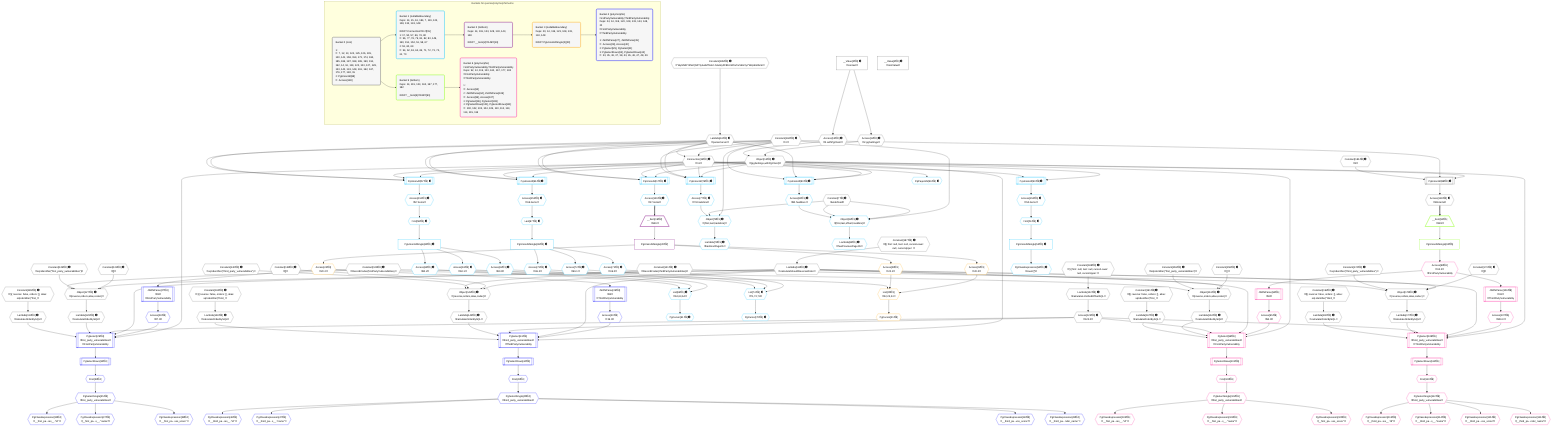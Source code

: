 %%{init: {'themeVariables': { 'fontSize': '12px'}}}%%
graph TD
    classDef path fill:#eee,stroke:#000,color:#000
    classDef plan fill:#fff,stroke-width:1px,color:#000
    classDef itemplan fill:#fff,stroke-width:2px,color:#000
    classDef unbatchedplan fill:#dff,stroke-width:1px,color:#000
    classDef sideeffectplan fill:#fcc,stroke-width:2px,color:#000
    classDef bucket fill:#f6f6f6,color:#000,stroke-width:2px,text-align:left


    %% plan dependencies
    Object127{{"Object[127∈0] ➊<br />ᐸ{reverse,orders,alias,codec}ᐳ"}}:::plan
    Lambda119{{"Lambda[119∈0] ➊<br />ᐸcalculateShouldReverseOrderᐳ"}}:::plan
    Constant124{{"Constant[124∈0] ➊<br />ᐸ[]ᐳ"}}:::plan
    Constant125{{"Constant[125∈0] ➊<br />ᐸsql.identifier(”first_party_vulnerabilities”)ᐳ"}}:::plan
    Constant126{{"Constant[126∈0] ➊<br />ᐸRecordCodec(firstPartyVulnerabilities)ᐳ"}}:::plan
    Lambda119 & Constant124 & Constant125 & Constant126 --> Object127
    Object142{{"Object[142∈0] ➊<br />ᐸ{reverse,orders,alias,codec}ᐳ"}}:::plan
    Constant139{{"Constant[139∈0] ➊<br />ᐸ[]ᐳ"}}:::plan
    Constant140{{"Constant[140∈0] ➊<br />ᐸsql.identifier(”third_party_vulnerabilities”)ᐳ"}}:::plan
    Constant141{{"Constant[141∈0] ➊<br />ᐸRecordCodec(thirdPartyVulnerabilities)ᐳ"}}:::plan
    Lambda119 & Constant139 & Constant140 & Constant141 --> Object142
    Object161{{"Object[161∈0] ➊<br />ᐸ{reverse,orders,alias,codec}ᐳ"}}:::plan
    Constant158{{"Constant[158∈0] ➊<br />ᐸ[]ᐳ"}}:::plan
    Constant159{{"Constant[159∈0] ➊<br />ᐸsql.identifier(”first_party_vulnerabilities”)ᐳ"}}:::plan
    Lambda119 & Constant158 & Constant159 & Constant126 --> Object161
    Object176{{"Object[176∈0] ➊<br />ᐸ{reverse,orders,alias,codec}ᐳ"}}:::plan
    Constant173{{"Constant[173∈0] ➊<br />ᐸ[]ᐳ"}}:::plan
    Constant174{{"Constant[174∈0] ➊<br />ᐸsql.identifier(”third_party_vulnerabilities”)ᐳ"}}:::plan
    Lambda119 & Constant173 & Constant174 & Constant141 --> Object176
    PgUnionAll88[["PgUnionAll[88∈0] ➊"]]:::plan
    Object14{{"Object[14∈0] ➊<br />ᐸ{pgSettings,withPgClient}ᐳ"}}:::plan
    Constant184{{"Constant[184∈0] ➊<br />ᐸ3ᐳ"}}:::plan
    Constant186{{"Constant[186∈0] ➊<br />ᐸ1ᐳ"}}:::plan
    Object14 & Constant184 & Constant186 --> PgUnionAll88
    Access12{{"Access[12∈0] ➊<br />ᐸ2.pgSettingsᐳ"}}:::plan
    Access13{{"Access[13∈0] ➊<br />ᐸ2.withPgClientᐳ"}}:::plan
    Access12 & Access13 --> Object14
    Connection15{{"Connection[15∈0] ➊<br />ᐸ11ᐳ"}}:::plan
    Lambda16{{"Lambda[16∈0] ➊<br />ᐸparseCursorᐳ"}}:::plan
    Constant184 & Lambda16 --> Connection15
    __Value2["__Value[2∈0] ➊<br />ᐸcontextᐳ"]:::plan
    __Value2 --> Access12
    __Value2 --> Access13
    Constant185{{"Constant[185∈0] ➊<br />ᐸ'WyIzMDY3N2Q5ZTIyIiwiMTAiLCJUaGlyZFBhcnR5VnVsbmVyYWJpbGl0eSIᐳ"}}:::plan
    Constant185 --> Lambda16
    Constant187{{"Constant[187∈0] ➊<br />ᐸ§{ first: null, last: null, cursorLower: null, cursorUpper: ᐳ"}}:::plan
    Constant187 --> Lambda119
    Lambda122{{"Lambda[122∈0] ➊<br />ᐸcalculateLimitAndOffsetSQLᐳ"}}:::plan
    Constant188{{"Constant[188∈0] ➊<br />ᐸ§{ first: null, last: null, cursorLower: null, cursorUpper: ᐳ"}}:::plan
    Constant188 --> Lambda122
    Access123{{"Access[123∈0] ➊<br />ᐸ122.0ᐳ"}}:::plan
    Lambda122 --> Access123
    Lambda128{{"Lambda[128∈0] ➊<br />ᐸcalculateOrderBySQLᐳ"}}:::plan
    Object127 --> Lambda128
    Lambda133{{"Lambda[133∈0] ➊<br />ᐸcalculateOrderBySQLᐳ"}}:::plan
    Constant189{{"Constant[189∈0] ➊<br />ᐸ§{ reverse: false, orders: [], alias: sql.identifier(”first_ᐳ"}}:::plan
    Constant189 --> Lambda133
    Lambda143{{"Lambda[143∈0] ➊<br />ᐸcalculateOrderBySQLᐳ"}}:::plan
    Object142 --> Lambda143
    Lambda148{{"Lambda[148∈0] ➊<br />ᐸcalculateOrderBySQLᐳ"}}:::plan
    Constant190{{"Constant[190∈0] ➊<br />ᐸ§{ reverse: false, orders: [], alias: sql.identifier(”third_ᐳ"}}:::plan
    Constant190 --> Lambda148
    Lambda162{{"Lambda[162∈0] ➊<br />ᐸcalculateOrderBySQLᐳ"}}:::plan
    Object161 --> Lambda162
    Lambda167{{"Lambda[167∈0] ➊<br />ᐸcalculateOrderBySQLᐳ"}}:::plan
    Constant191{{"Constant[191∈0] ➊<br />ᐸ§{ reverse: false, orders: [], alias: sql.identifier(”first_ᐳ"}}:::plan
    Constant191 --> Lambda167
    Lambda177{{"Lambda[177∈0] ➊<br />ᐸcalculateOrderBySQLᐳ"}}:::plan
    Object176 --> Lambda177
    Lambda182{{"Lambda[182∈0] ➊<br />ᐸcalculateOrderBySQLᐳ"}}:::plan
    Constant192{{"Constant[192∈0] ➊<br />ᐸ§{ reverse: false, orders: [], alias: sql.identifier(”third_ᐳ"}}:::plan
    Constant192 --> Lambda182
    Access183{{"Access[183∈0] ➊<br />ᐸ88.itemsᐳ"}}:::plan
    PgUnionAll88 --> Access183
    __Value4["__Value[4∈0] ➊<br />ᐸrootValueᐳ"]:::plan
    Constant7{{"Constant[7∈0] ➊<br />ᐸundefinedᐳ"}}:::plan
    PgUnionAll17[["PgUnionAll[17∈1] ➊"]]:::plan
    Object14 & Connection15 & Lambda16 & Constant184 --> PgUnionAll17
    PgUnionAll57[["PgUnionAll[57∈1] ➊"]]:::plan
    Object14 & Connection15 & Lambda16 & Constant184 --> PgUnionAll57
    PgUnionAll66[["PgUnionAll[66∈1] ➊"]]:::plan
    Object14 & Connection15 & Lambda16 & Constant184 --> PgUnionAll66
    PgUnionAll76[["PgUnionAll[76∈1] ➊"]]:::plan
    Object14 & Connection15 & Lambda16 & Constant184 --> PgUnionAll76
    PgUnionAll80[["PgUnionAll[80∈1] ➊"]]:::plan
    Object14 & Connection15 & Lambda16 & Constant184 --> PgUnionAll80
    Object82{{"Object[82∈1] ➊<br />ᐸ{first,last,offset,hasMore}ᐳ"}}:::plan
    Access81{{"Access[81∈1] ➊<br />ᐸ80.hasMoreᐳ"}}:::plan
    Constant184 & Constant7 & Constant7 & Access81 --> Object82
    List65{{"List[65∈1] ➊<br />ᐸ62,63,64ᐳ"}}:::plan
    Access62{{"Access[62∈1] ➊<br />ᐸ60.0ᐳ"}}:::plan
    Access63{{"Access[63∈1] ➊<br />ᐸ60.1ᐳ"}}:::plan
    Access64{{"Access[64∈1] ➊<br />ᐸ60.2ᐳ"}}:::plan
    Access62 & Access63 & Access64 --> List65
    List74{{"List[74∈1] ➊<br />ᐸ71,72,73ᐳ"}}:::plan
    Access71{{"Access[71∈1] ➊<br />ᐸ69.0ᐳ"}}:::plan
    Access72{{"Access[72∈1] ➊<br />ᐸ69.1ᐳ"}}:::plan
    Access73{{"Access[73∈1] ➊<br />ᐸ69.2ᐳ"}}:::plan
    Access71 & Access72 & Access73 --> List74
    Object78{{"Object[78∈1] ➊<br />ᐸ{first,last,hasMore}ᐳ"}}:::plan
    Access77{{"Access[77∈1] ➊<br />ᐸ76.hasMoreᐳ"}}:::plan
    Constant184 & Constant7 & Access77 --> Object78
    PgUnionAll50[["PgUnionAll[50∈1] ➊"]]:::plan
    Object14 & Connection15 --> PgUnionAll50
    First51{{"First[51∈1] ➊"}}:::plan
    Access150{{"Access[150∈1] ➊<br />ᐸ50.itemsᐳ"}}:::plan
    Access150 --> First51
    PgUnionAllSingle53["PgUnionAllSingle[53∈1] ➊"]:::plan
    First51 --> PgUnionAllSingle53
    PgClassExpression54{{"PgClassExpression[54∈1] ➊<br />ᐸcount(*)ᐳ"}}:::plan
    PgUnionAllSingle53 --> PgClassExpression54
    PgPageInfo56{{"PgPageInfo[56∈1] ➊"}}:::plan
    Connection15 --> PgPageInfo56
    First58{{"First[58∈1] ➊"}}:::plan
    Access151{{"Access[151∈1] ➊<br />ᐸ57.itemsᐳ"}}:::plan
    Access151 --> First58
    PgUnionAllSingle60["PgUnionAllSingle[60∈1] ➊"]:::plan
    First58 --> PgUnionAllSingle60
    PgCursor61{{"PgCursor[61∈1] ➊"}}:::plan
    List65 --> PgCursor61
    PgUnionAllSingle60 --> Access62
    PgUnionAllSingle60 --> Access63
    PgUnionAllSingle60 --> Access64
    Last67{{"Last[67∈1] ➊"}}:::plan
    Access152{{"Access[152∈1] ➊<br />ᐸ66.itemsᐳ"}}:::plan
    Access152 --> Last67
    PgUnionAllSingle69["PgUnionAllSingle[69∈1] ➊"]:::plan
    Last67 --> PgUnionAllSingle69
    PgCursor70{{"PgCursor[70∈1] ➊"}}:::plan
    List74 --> PgCursor70
    PgUnionAllSingle69 --> Access71
    PgUnionAllSingle69 --> Access72
    PgUnionAllSingle69 --> Access73
    PgUnionAll76 --> Access77
    Lambda79{{"Lambda[79∈1] ➊<br />ᐸhasNextPageCbᐳ"}}:::plan
    Object78 --> Lambda79
    PgUnionAll80 --> Access81
    Lambda83{{"Lambda[83∈1] ➊<br />ᐸhasPreviousPageCbᐳ"}}:::plan
    Object82 --> Lambda83
    Access149{{"Access[149∈1] ➊<br />ᐸ17.itemsᐳ"}}:::plan
    PgUnionAll17 --> Access149
    PgUnionAll50 --> Access150
    PgUnionAll57 --> Access151
    PgUnionAll66 --> Access152
    __Item19[/"__Item[19∈2]<br />ᐸ149ᐳ"\]:::itemplan
    Access149 ==> __Item19
    PgUnionAllSingle20["PgUnionAllSingle[20∈2]"]:::plan
    __Item19 --> PgUnionAllSingle20
    List25{{"List[25∈3]<br />ᐸ22,23,24ᐳ"}}:::plan
    Access22{{"Access[22∈3]<br />ᐸ20.0ᐳ"}}:::plan
    Access23{{"Access[23∈3]<br />ᐸ20.1ᐳ"}}:::plan
    Access24{{"Access[24∈3]<br />ᐸ20.2ᐳ"}}:::plan
    Access22 & Access23 & Access24 --> List25
    PgCursor21{{"PgCursor[21∈3]"}}:::plan
    List25 --> PgCursor21
    PgUnionAllSingle20 --> Access22
    PgUnionAllSingle20 --> Access23
    PgUnionAllSingle20 --> Access24
    PgSelect29[["PgSelect[29∈4]<br />ᐸfirst_party_vulnerabilitiesᐳ<br />ᐳFirstPartyVulnerability"]]:::plan
    Access28{{"Access[28∈4]<br />ᐸ27.0ᐳ"}}:::plan
    Object14 & Access28 & Lambda119 & Access123 & Lambda128 & Lambda133 --> PgSelect29
    PgSelect41[["PgSelect[41∈4]<br />ᐸthird_party_vulnerabilitiesᐳ<br />ᐳThirdPartyVulnerability"]]:::plan
    Access40{{"Access[40∈4]<br />ᐸ39.0ᐳ"}}:::plan
    Object14 & Access40 & Lambda119 & Access123 & Lambda143 & Lambda148 --> PgSelect41
    JSONParse27[["JSONParse[27∈4]<br />ᐸ24ᐳ<br />ᐳFirstPartyVulnerability"]]:::plan
    Access24 --> JSONParse27
    JSONParse27 --> Access28
    First33{{"First[33∈4]"}}:::plan
    PgSelectRows34[["PgSelectRows[34∈4]"]]:::plan
    PgSelectRows34 --> First33
    PgSelect29 --> PgSelectRows34
    PgSelectSingle35{{"PgSelectSingle[35∈4]<br />ᐸfirst_party_vulnerabilitiesᐳ"}}:::plan
    First33 --> PgSelectSingle35
    PgClassExpression36{{"PgClassExpression[36∈4]<br />ᐸ__first_pa...ies__.”id”ᐳ"}}:::plan
    PgSelectSingle35 --> PgClassExpression36
    PgClassExpression37{{"PgClassExpression[37∈4]<br />ᐸ__first_pa...s__.”name”ᐳ"}}:::plan
    PgSelectSingle35 --> PgClassExpression37
    PgClassExpression38{{"PgClassExpression[38∈4]<br />ᐸ__first_pa...vss_score”ᐳ"}}:::plan
    PgSelectSingle35 --> PgClassExpression38
    JSONParse39[["JSONParse[39∈4]<br />ᐸ24ᐳ<br />ᐳThirdPartyVulnerability"]]:::plan
    Access24 --> JSONParse39
    JSONParse39 --> Access40
    First43{{"First[43∈4]"}}:::plan
    PgSelectRows44[["PgSelectRows[44∈4]"]]:::plan
    PgSelectRows44 --> First43
    PgSelect41 --> PgSelectRows44
    PgSelectSingle45{{"PgSelectSingle[45∈4]<br />ᐸthird_party_vulnerabilitiesᐳ"}}:::plan
    First43 --> PgSelectSingle45
    PgClassExpression46{{"PgClassExpression[46∈4]<br />ᐸ__third_pa...ies__.”id”ᐳ"}}:::plan
    PgSelectSingle45 --> PgClassExpression46
    PgClassExpression47{{"PgClassExpression[47∈4]<br />ᐸ__third_pa...s__.”name”ᐳ"}}:::plan
    PgSelectSingle45 --> PgClassExpression47
    PgClassExpression48{{"PgClassExpression[48∈4]<br />ᐸ__third_pa...vss_score”ᐳ"}}:::plan
    PgSelectSingle45 --> PgClassExpression48
    PgClassExpression49{{"PgClassExpression[49∈4]<br />ᐸ__third_pa...ndor_name”ᐳ"}}:::plan
    PgSelectSingle45 --> PgClassExpression49
    __Item91[/"__Item[91∈5]<br />ᐸ183ᐳ"\]:::itemplan
    Access183 ==> __Item91
    PgUnionAllSingle92["PgUnionAllSingle[92∈5]"]:::plan
    __Item91 --> PgUnionAllSingle92
    PgSelect96[["PgSelect[96∈6]<br />ᐸfirst_party_vulnerabilitiesᐳ<br />ᐳFirstPartyVulnerability"]]:::plan
    Access95{{"Access[95∈6]<br />ᐸ94.0ᐳ"}}:::plan
    Object14 & Access95 & Lambda119 & Access123 & Lambda162 & Lambda167 --> PgSelect96
    PgSelect108[["PgSelect[108∈6]<br />ᐸthird_party_vulnerabilitiesᐳ<br />ᐳThirdPartyVulnerability"]]:::plan
    Access107{{"Access[107∈6]<br />ᐸ106.0ᐳ"}}:::plan
    Object14 & Access107 & Lambda119 & Access123 & Lambda177 & Lambda182 --> PgSelect108
    Access93{{"Access[93∈6]<br />ᐸ92.2ᐳ<br />ᐳFirstPartyVulnerability"}}:::plan
    PgUnionAllSingle92 --> Access93
    JSONParse94[["JSONParse[94∈6]<br />ᐸ93ᐳ"]]:::plan
    Access93 --> JSONParse94
    JSONParse94 --> Access95
    First100{{"First[100∈6]"}}:::plan
    PgSelectRows101[["PgSelectRows[101∈6]"]]:::plan
    PgSelectRows101 --> First100
    PgSelect96 --> PgSelectRows101
    PgSelectSingle102{{"PgSelectSingle[102∈6]<br />ᐸfirst_party_vulnerabilitiesᐳ"}}:::plan
    First100 --> PgSelectSingle102
    PgClassExpression103{{"PgClassExpression[103∈6]<br />ᐸ__first_pa...ies__.”id”ᐳ"}}:::plan
    PgSelectSingle102 --> PgClassExpression103
    PgClassExpression104{{"PgClassExpression[104∈6]<br />ᐸ__first_pa...s__.”name”ᐳ"}}:::plan
    PgSelectSingle102 --> PgClassExpression104
    PgClassExpression105{{"PgClassExpression[105∈6]<br />ᐸ__first_pa...vss_score”ᐳ"}}:::plan
    PgSelectSingle102 --> PgClassExpression105
    JSONParse106[["JSONParse[106∈6]<br />ᐸ93ᐳ<br />ᐳThirdPartyVulnerability"]]:::plan
    Access93 --> JSONParse106
    JSONParse106 --> Access107
    First110{{"First[110∈6]"}}:::plan
    PgSelectRows111[["PgSelectRows[111∈6]"]]:::plan
    PgSelectRows111 --> First110
    PgSelect108 --> PgSelectRows111
    PgSelectSingle112{{"PgSelectSingle[112∈6]<br />ᐸthird_party_vulnerabilitiesᐳ"}}:::plan
    First110 --> PgSelectSingle112
    PgClassExpression113{{"PgClassExpression[113∈6]<br />ᐸ__third_pa...ies__.”id”ᐳ"}}:::plan
    PgSelectSingle112 --> PgClassExpression113
    PgClassExpression114{{"PgClassExpression[114∈6]<br />ᐸ__third_pa...s__.”name”ᐳ"}}:::plan
    PgSelectSingle112 --> PgClassExpression114
    PgClassExpression115{{"PgClassExpression[115∈6]<br />ᐸ__third_pa...vss_score”ᐳ"}}:::plan
    PgSelectSingle112 --> PgClassExpression115
    PgClassExpression116{{"PgClassExpression[116∈6]<br />ᐸ__third_pa...ndor_name”ᐳ"}}:::plan
    PgSelectSingle112 --> PgClassExpression116

    %% define steps

    subgraph "Buckets for queries/polymorphic/vulns"
    Bucket0("Bucket 0 (root)<br /><br />1: <br />ᐳ: 7, 12, 13, 124, 125, 126, 139, 140, 141, 158, 159, 173, 174, 184, 185, 186, 187, 188, 189, 190, 191, 192, 14, 16, 119, 122, 123, 127, 128, 133, 142, 143, 148, 161, 162, 167, 176, 177, 182, 15<br />2: PgUnionAll[88]<br />ᐳ: Access[183]"):::bucket
    classDef bucket0 stroke:#696969
    class Bucket0,__Value2,__Value4,Constant7,Access12,Access13,Object14,Connection15,Lambda16,PgUnionAll88,Lambda119,Lambda122,Access123,Constant124,Constant125,Constant126,Object127,Lambda128,Lambda133,Constant139,Constant140,Constant141,Object142,Lambda143,Lambda148,Constant158,Constant159,Object161,Lambda162,Lambda167,Constant173,Constant174,Object176,Lambda177,Lambda182,Access183,Constant184,Constant185,Constant186,Constant187,Constant188,Constant189,Constant190,Constant191,Constant192 bucket0
    Bucket1("Bucket 1 (nullableBoundary)<br />Deps: 14, 15, 16, 184, 7, 119, 123, 128, 133, 143, 148<br /><br />ROOT Connectionᐸ11ᐳ[15]<br />1: 17, 50, 57, 66, 76, 80<br />ᐳ: 56, 77, 78, 79, 81, 82, 83, 149, 150, 151, 152, 51, 58, 67<br />2: 53, 60, 69<br />ᐳ: 54, 62, 63, 64, 65, 71, 72, 73, 74, 61, 70"):::bucket
    classDef bucket1 stroke:#00bfff
    class Bucket1,PgUnionAll17,PgUnionAll50,First51,PgUnionAllSingle53,PgClassExpression54,PgPageInfo56,PgUnionAll57,First58,PgUnionAllSingle60,PgCursor61,Access62,Access63,Access64,List65,PgUnionAll66,Last67,PgUnionAllSingle69,PgCursor70,Access71,Access72,Access73,List74,PgUnionAll76,Access77,Object78,Lambda79,PgUnionAll80,Access81,Object82,Lambda83,Access149,Access150,Access151,Access152 bucket1
    Bucket2("Bucket 2 (listItem)<br />Deps: 14, 119, 123, 128, 133, 143, 148<br /><br />ROOT __Item{2}ᐸ149ᐳ[19]"):::bucket
    classDef bucket2 stroke:#7f007f
    class Bucket2,__Item19,PgUnionAllSingle20 bucket2
    Bucket3("Bucket 3 (nullableBoundary)<br />Deps: 20, 14, 119, 123, 128, 133, 143, 148<br /><br />ROOT PgUnionAllSingle{2}[20]"):::bucket
    classDef bucket3 stroke:#ffa500
    class Bucket3,PgCursor21,Access22,Access23,Access24,List25 bucket3
    Bucket4("Bucket 4 (polymorphic)<br />FirstPartyVulnerability,ThirdPartyVulnerability<br />Deps: 24, 14, 119, 123, 128, 133, 143, 148, 20<br />ᐳFirstPartyVulnerability<br />ᐳThirdPartyVulnerability<br /><br />1: JSONParse[27], JSONParse[39]<br />ᐳ: Access[28], Access[40]<br />2: PgSelect[29], PgSelect[41]<br />3: PgSelectRows[34], PgSelectRows[44]<br />ᐳ: 33, 35, 36, 37, 38, 43, 45, 46, 47, 48, 49"):::bucket
    classDef bucket4 stroke:#0000ff
    class Bucket4,JSONParse27,Access28,PgSelect29,First33,PgSelectRows34,PgSelectSingle35,PgClassExpression36,PgClassExpression37,PgClassExpression38,JSONParse39,Access40,PgSelect41,First43,PgSelectRows44,PgSelectSingle45,PgClassExpression46,PgClassExpression47,PgClassExpression48,PgClassExpression49 bucket4
    Bucket5("Bucket 5 (listItem)<br />Deps: 14, 119, 123, 162, 167, 177, 182<br /><br />ROOT __Item{5}ᐸ183ᐳ[91]"):::bucket
    classDef bucket5 stroke:#7fff00
    class Bucket5,__Item91,PgUnionAllSingle92 bucket5
    Bucket6("Bucket 6 (polymorphic)<br />FirstPartyVulnerability,ThirdPartyVulnerability<br />Deps: 92, 14, 119, 123, 162, 167, 177, 182<br />ᐳFirstPartyVulnerability<br />ᐳThirdPartyVulnerability<br /><br />1: <br />ᐳ: Access[93]<br />2: JSONParse[94], JSONParse[106]<br />ᐳ: Access[95], Access[107]<br />3: PgSelect[96], PgSelect[108]<br />4: PgSelectRows[101], PgSelectRows[111]<br />ᐳ: 100, 102, 103, 104, 105, 110, 112, 113, 114, 115, 116"):::bucket
    classDef bucket6 stroke:#ff1493
    class Bucket6,Access93,JSONParse94,Access95,PgSelect96,First100,PgSelectRows101,PgSelectSingle102,PgClassExpression103,PgClassExpression104,PgClassExpression105,JSONParse106,Access107,PgSelect108,First110,PgSelectRows111,PgSelectSingle112,PgClassExpression113,PgClassExpression114,PgClassExpression115,PgClassExpression116 bucket6
    Bucket0 --> Bucket1 & Bucket5
    Bucket1 --> Bucket2
    Bucket2 --> Bucket3
    Bucket3 --> Bucket4
    Bucket5 --> Bucket6
    end